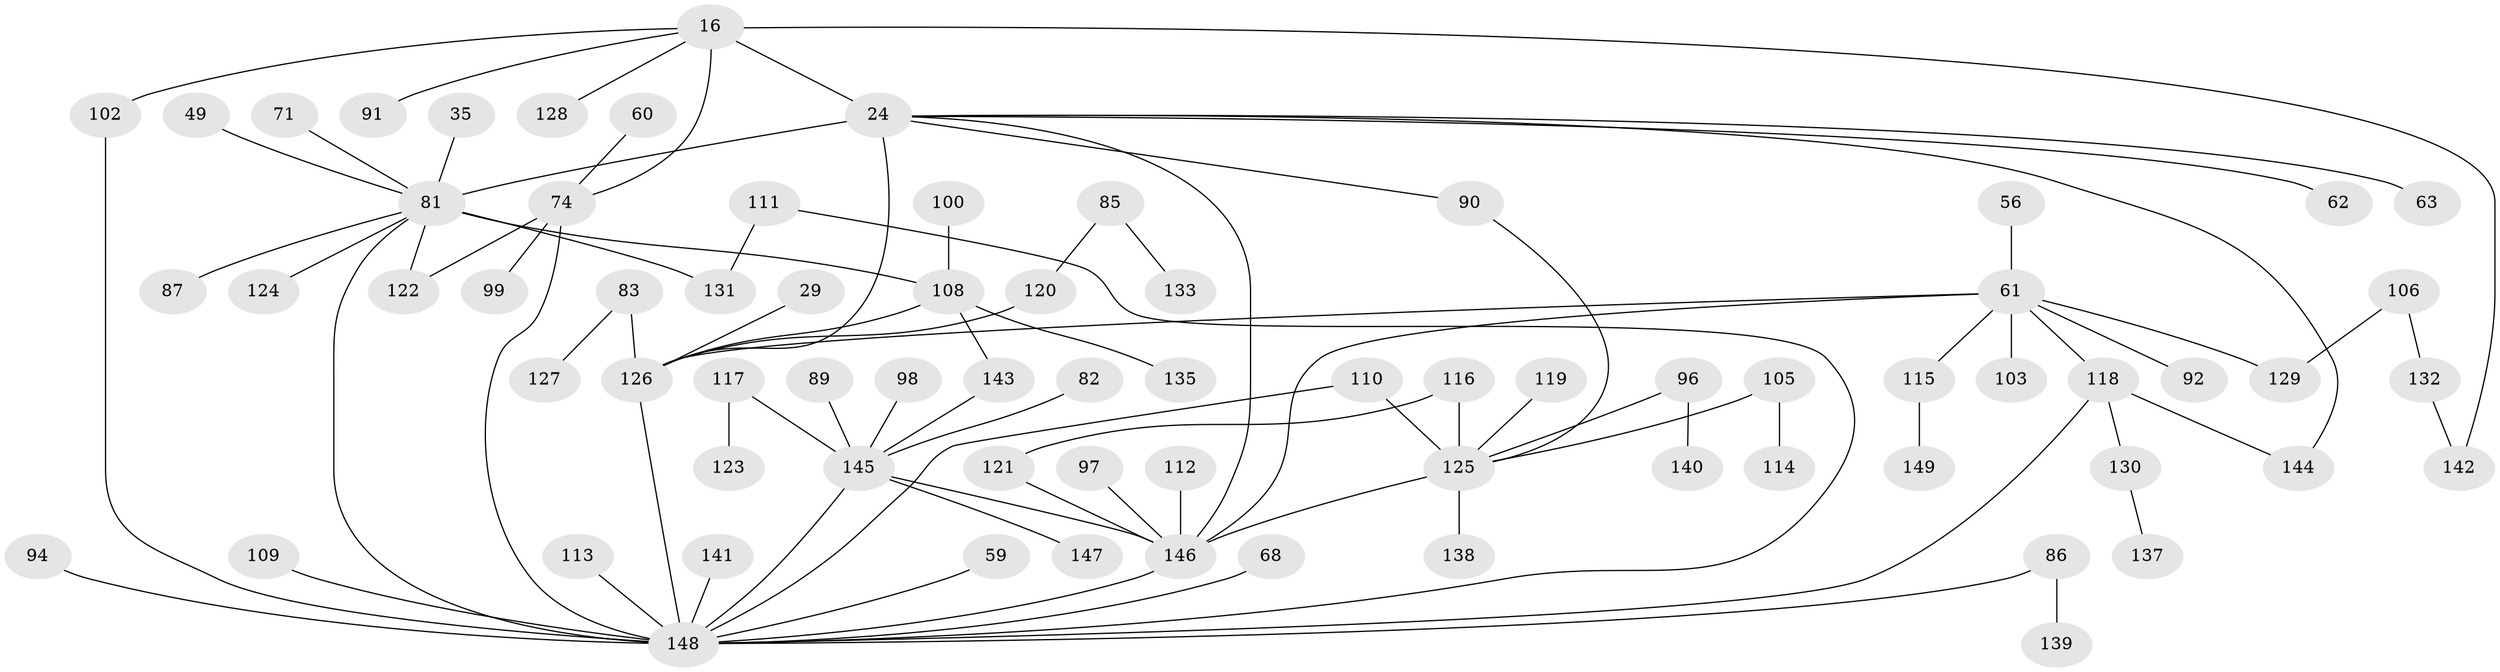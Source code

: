 // original degree distribution, {6: 0.03355704697986577, 3: 0.18791946308724833, 2: 0.33557046979865773, 11: 0.006711409395973154, 4: 0.08053691275167785, 1: 0.3221476510067114, 5: 0.013422818791946308, 7: 0.013422818791946308, 9: 0.006711409395973154}
// Generated by graph-tools (version 1.1) at 2025/41/03/09/25 04:41:31]
// undirected, 74 vertices, 89 edges
graph export_dot {
graph [start="1"]
  node [color=gray90,style=filled];
  16 [super="+13"];
  24 [super="+8"];
  29;
  35;
  49;
  56;
  59;
  60 [super="+42"];
  61 [super="+28"];
  62;
  63;
  68;
  71;
  74 [super="+19"];
  81 [super="+9+15+80"];
  82;
  83;
  85;
  86;
  87 [super="+52"];
  89;
  90 [super="+53"];
  91;
  92;
  94;
  96;
  97 [super="+73"];
  98;
  99;
  100;
  102 [super="+30"];
  103;
  105;
  106;
  108 [super="+66"];
  109 [super="+50"];
  110;
  111 [super="+48"];
  112;
  113;
  114;
  115;
  116;
  117;
  118 [super="+84+104"];
  119;
  120 [super="+57+65"];
  121;
  122;
  123;
  124;
  125 [super="+76+79+101"];
  126 [super="+55+93"];
  127;
  128 [super="+44"];
  129 [super="+95"];
  130;
  131 [super="+70"];
  132;
  133;
  135;
  137;
  138;
  139;
  140;
  141;
  142 [super="+23"];
  143;
  144 [super="+69"];
  145 [super="+31+51+136"];
  146 [super="+18+77"];
  147;
  148 [super="+36+75+107+134"];
  149;
  16 -- 74 [weight=2];
  16 -- 24;
  16 -- 91;
  16 -- 142;
  16 -- 102;
  16 -- 128;
  24 -- 146 [weight=2];
  24 -- 62;
  24 -- 63;
  24 -- 81 [weight=3];
  24 -- 126 [weight=3];
  24 -- 90;
  24 -- 144;
  29 -- 126;
  35 -- 81;
  49 -- 81;
  56 -- 61;
  59 -- 148;
  60 -- 74;
  61 -- 103;
  61 -- 146;
  61 -- 115;
  61 -- 92;
  61 -- 118 [weight=2];
  61 -- 126 [weight=2];
  61 -- 129;
  68 -- 148;
  71 -- 81;
  74 -- 122;
  74 -- 99;
  74 -- 148 [weight=2];
  81 -- 122;
  81 -- 148;
  81 -- 124;
  81 -- 108;
  81 -- 87;
  81 -- 131;
  82 -- 145;
  83 -- 127;
  83 -- 126;
  85 -- 133;
  85 -- 120;
  86 -- 139;
  86 -- 148;
  89 -- 145;
  90 -- 125;
  94 -- 148;
  96 -- 140;
  96 -- 125;
  97 -- 146;
  98 -- 145;
  100 -- 108;
  102 -- 148;
  105 -- 114;
  105 -- 125;
  106 -- 132;
  106 -- 129;
  108 -- 126;
  108 -- 135;
  108 -- 143;
  109 -- 148;
  110 -- 125;
  110 -- 148;
  111 -- 131;
  111 -- 148;
  112 -- 146;
  113 -- 148;
  115 -- 149;
  116 -- 121;
  116 -- 125;
  117 -- 123;
  117 -- 145;
  118 -- 130;
  118 -- 144;
  118 -- 148;
  119 -- 125;
  120 -- 126;
  121 -- 146;
  125 -- 146 [weight=3];
  125 -- 138;
  126 -- 148 [weight=2];
  130 -- 137;
  132 -- 142;
  141 -- 148;
  143 -- 145;
  145 -- 147;
  145 -- 146 [weight=2];
  145 -- 148;
  146 -- 148;
}
